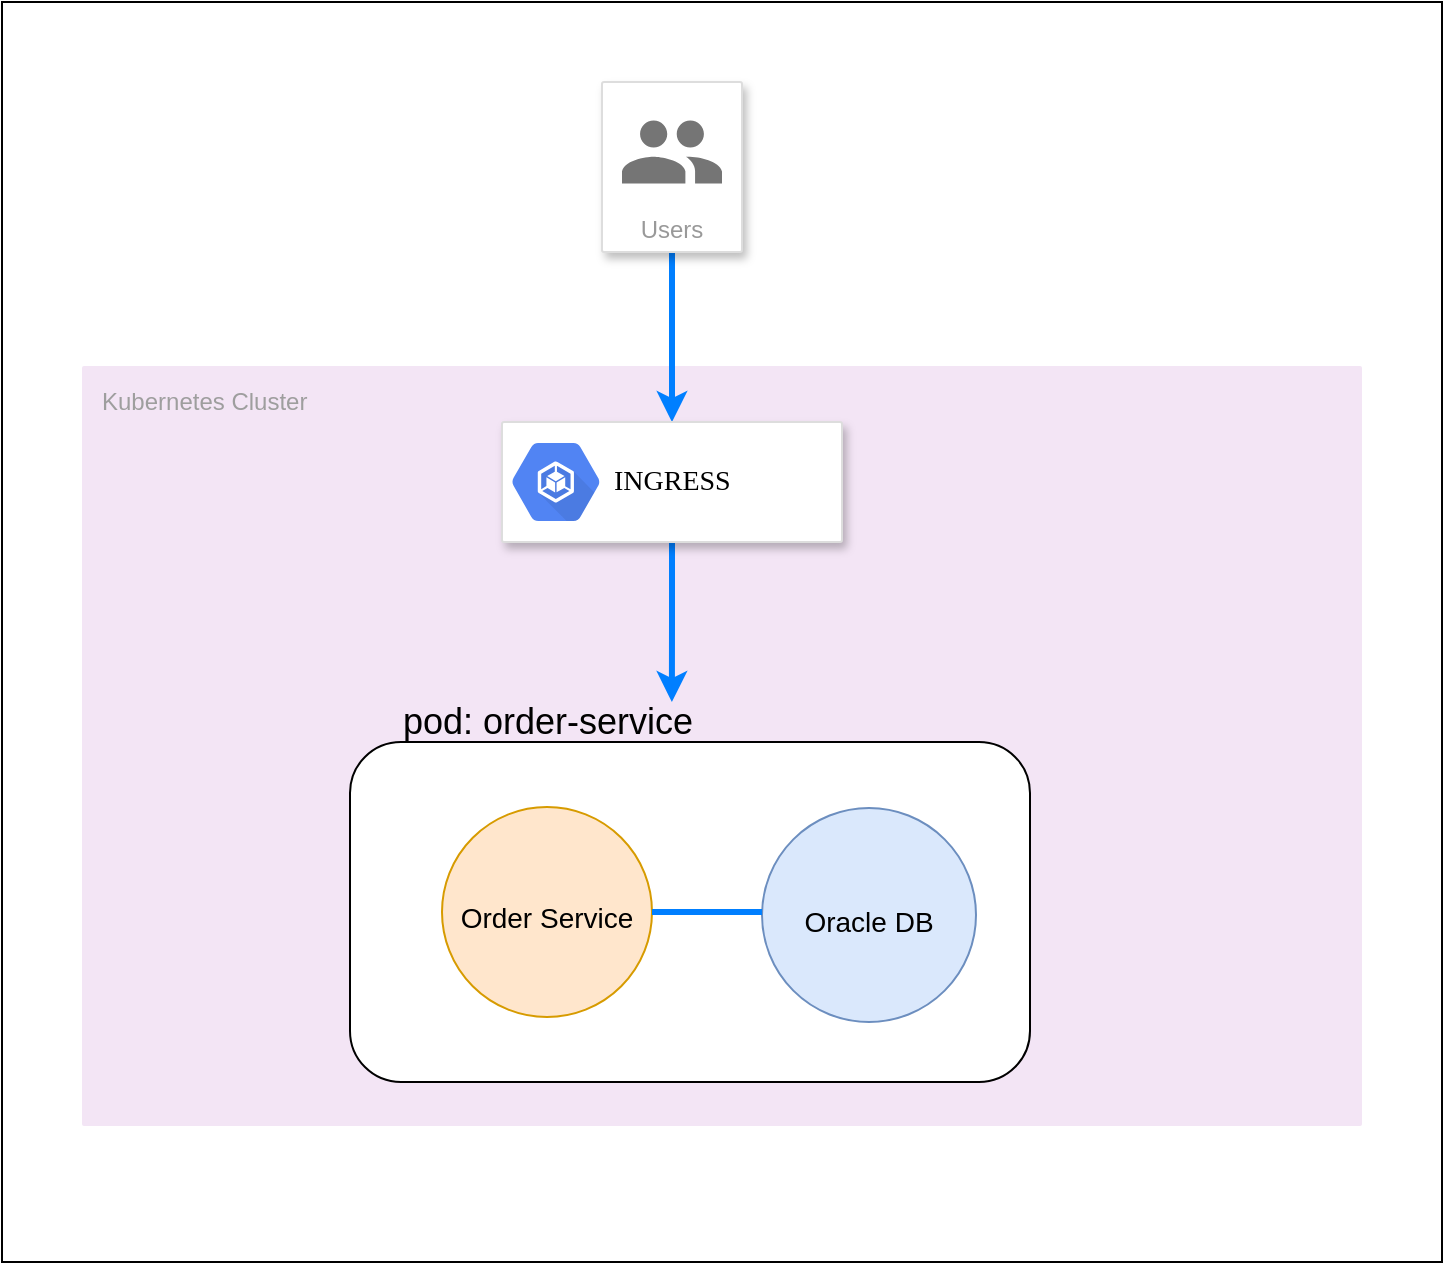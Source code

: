 <mxfile userAgent="Mozilla/5.0 (X11; Linux x86_64) AppleWebKit/537.36 (KHTML, like Gecko) Chrome/68.0.344.84 Safari/537.36" version="9.1.8" editor="www.draw.io" type="device"><diagram id="09ea97a3-ca5c-db6d-d7ad-b39e388fe9f8" name="Page-1"><mxGraphModel dx="833" dy="554" grid="1" gridSize="10" guides="1" tooltips="1" connect="1" arrows="1" fold="1" page="1" pageScale="1" pageWidth="1100" pageHeight="850" background="#ffffff" math="0" shadow="0"><root><mxCell id="0"/><mxCell id="1" parent="0"/><mxCell id="16" value="" style="rounded=0;whiteSpace=wrap;html=1;labelBackgroundColor=none;fontSize=18;fontColor=#000000;align=center;" vertex="1" parent="1"><mxGeometry x="90" width="720" height="630" as="geometry"/></mxCell><mxCell id="15" value="Kubernetes Cluster" style="rounded=1;absoluteArcSize=1;arcSize=2;html=1;strokeColor=none;gradientColor=none;shadow=0;dashed=0;fontSize=12;fontColor=#9E9E9E;align=left;verticalAlign=top;spacing=10;spacingTop=-4;fillColor=#F3E5F5;labelBackgroundColor=none;" vertex="1" parent="1"><mxGeometry x="130" y="182" width="640" height="380" as="geometry"/></mxCell><mxCell id="13" style="edgeStyle=orthogonalEdgeStyle;rounded=0;html=1;entryX=0.5;entryY=0;jettySize=auto;orthogonalLoop=1;strokeColor=#007FFF;strokeWidth=3;fontSize=18;fontColor=#000000;" edge="1" parent="1" source="2" target="4"><mxGeometry relative="1" as="geometry"/></mxCell><mxCell id="2" value="Users" style="strokeColor=#dddddd;fillColor=#ffffff;shadow=1;strokeWidth=1;rounded=1;absoluteArcSize=1;arcSize=2;labelPosition=center;verticalLabelPosition=middle;align=center;verticalAlign=bottom;spacingLeft=0;fontColor=#999999;fontSize=12;whiteSpace=wrap;spacingBottom=2;" vertex="1" parent="1"><mxGeometry x="390" y="40" width="70" height="85" as="geometry"/></mxCell><mxCell id="3" value="" style="dashed=0;connectable=0;html=1;fillColor=#757575;strokeColor=none;shape=mxgraph.gcp2.users;part=1;" vertex="1" parent="2"><mxGeometry x="0.5" width="50" height="31.5" relative="1" as="geometry"><mxPoint x="-25" y="19.25" as="offset"/></mxGeometry></mxCell><mxCell id="14" style="edgeStyle=orthogonalEdgeStyle;rounded=0;html=1;entryX=0.723;entryY=0;entryPerimeter=0;jettySize=auto;orthogonalLoop=1;strokeColor=#007FFF;strokeWidth=3;fontSize=18;fontColor=#000000;" edge="1" parent="1" source="4" target="9"><mxGeometry relative="1" as="geometry"/></mxCell><mxCell id="4" value="" style="strokeColor=#dddddd;fillColor=#ffffff;shadow=1;strokeWidth=1;rounded=1;absoluteArcSize=1;arcSize=2;fontSize=24;fontColor=#000000;align=left;" vertex="1" parent="1"><mxGeometry x="340" y="210" width="170" height="60" as="geometry"/></mxCell><mxCell id="5" value="&lt;font color=&quot;#000000&quot; style=&quot;font-size: 14px&quot; face=&quot;Verdana&quot;&gt;INGRESS&lt;/font&gt;" style="dashed=0;connectable=0;html=1;fillColor=#5184F3;strokeColor=none;shape=mxgraph.gcp2.container_engine;part=1;labelPosition=right;verticalLabelPosition=middle;align=left;verticalAlign=middle;spacingLeft=5;fontColor=#999999;fontSize=12;" vertex="1" parent="4"><mxGeometry y="0.5" width="44" height="39" relative="1" as="geometry"><mxPoint x="5" y="-19.5" as="offset"/></mxGeometry></mxCell><mxCell id="6" value="" style="rounded=1;whiteSpace=wrap;html=1;fontSize=24;fontColor=#000000;align=left;" vertex="1" parent="1"><mxGeometry x="264" y="370" width="340" height="170" as="geometry"/></mxCell><mxCell id="7" value="&lt;div style=&quot;text-align: center&quot;&gt;&lt;span style=&quot;font-size: 14px&quot;&gt;Order Service&lt;/span&gt;&lt;/div&gt;" style="ellipse;whiteSpace=wrap;html=1;aspect=fixed;fontSize=24;fontColor=#000000;align=center;labelBackgroundColor=none;fillColor=#ffe6cc;strokeColor=#d79b00;verticalAlign=middle;" vertex="1" parent="1"><mxGeometry x="310" y="402.5" width="105" height="105" as="geometry"/></mxCell><mxCell id="8" value="&lt;font style=&quot;font-size: 14px&quot;&gt;Oracle DB&lt;/font&gt;" style="ellipse;whiteSpace=wrap;html=1;aspect=fixed;fontSize=24;fontColor=#000000;align=center;fillColor=#dae8fc;strokeColor=#6c8ebf;" vertex="1" parent="1"><mxGeometry x="470" y="403" width="107" height="107" as="geometry"/></mxCell><mxCell id="9" value="pod: order-service" style="text;html=1;strokeColor=none;fillColor=none;align=center;verticalAlign=middle;whiteSpace=wrap;rounded=0;fontSize=18;fontColor=#000000;" vertex="1" parent="1"><mxGeometry x="222.5" y="350" width="280" height="20" as="geometry"/></mxCell><mxCell id="12" value="" style="endArrow=none;html=1;strokeColor=#007FFF;strokeWidth=3;fontSize=18;fontColor=#000000;" edge="1" parent="1"><mxGeometry width="50" height="50" relative="1" as="geometry"><mxPoint x="415" y="455" as="sourcePoint"/><mxPoint x="470" y="455" as="targetPoint"/></mxGeometry></mxCell></root></mxGraphModel></diagram></mxfile>